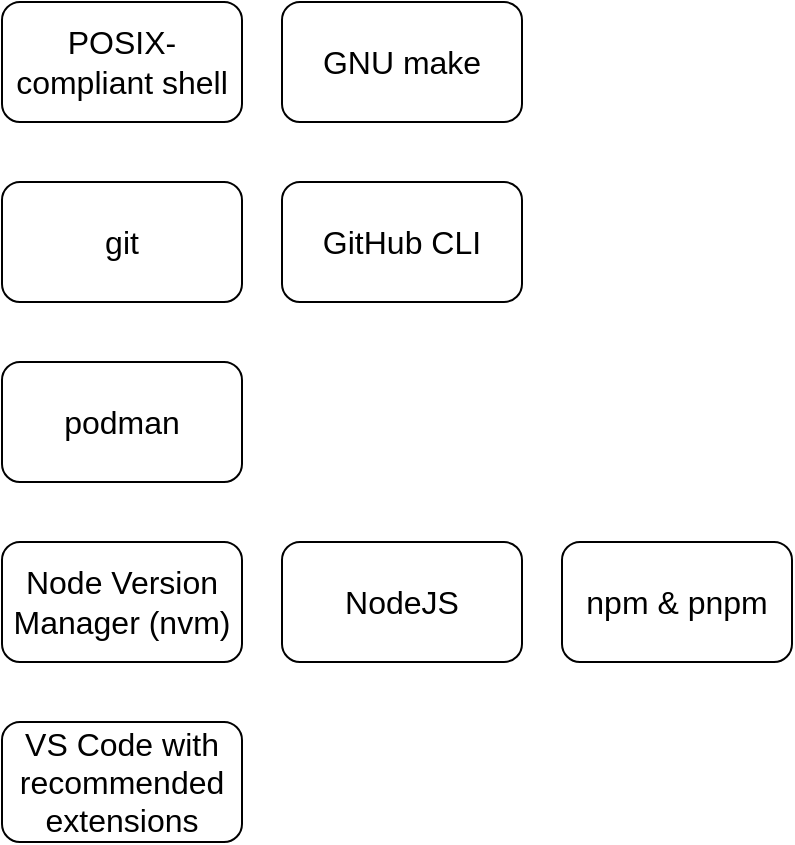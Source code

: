 <mxfile>
    <diagram id="CW7f_bTAO_coUOs3hszG" name="dev-setup">
        <mxGraphModel dx="868" dy="358" grid="1" gridSize="10" guides="1" tooltips="1" connect="1" arrows="1" fold="1" page="1" pageScale="1" pageWidth="850" pageHeight="1100" math="0" shadow="0">
            <root>
                <mxCell id="0"/>
                <mxCell id="1" parent="0"/>
                <mxCell id="2" value="POSIX-compliant shell" style="rounded=1;whiteSpace=wrap;html=1;fontSize=16;" parent="1" vertex="1">
                    <mxGeometry x="30" y="30" width="120" height="60" as="geometry"/>
                </mxCell>
                <mxCell id="3" value="GNU make" style="rounded=1;whiteSpace=wrap;html=1;fontSize=16;" parent="1" vertex="1">
                    <mxGeometry x="170" y="30" width="120" height="60" as="geometry"/>
                </mxCell>
                <mxCell id="4" value="Node Version Manager (nvm)" style="rounded=1;whiteSpace=wrap;html=1;fontSize=16;" parent="1" vertex="1">
                    <mxGeometry x="30" y="300" width="120" height="60" as="geometry"/>
                </mxCell>
                <mxCell id="5" value="podman" style="rounded=1;whiteSpace=wrap;html=1;fontSize=16;" parent="1" vertex="1">
                    <mxGeometry x="30" y="210" width="120" height="60" as="geometry"/>
                </mxCell>
                <mxCell id="15" style="edgeStyle=orthogonalEdgeStyle;html=1;entryX=0.5;entryY=1;entryDx=0;entryDy=0;entryPerimeter=0;fontSize=16;endArrow=block;endFill=0;strokeWidth=3;endSize=12;startSize=12;jumpSize=12;" parent="1" edge="1">
                    <mxGeometry relative="1" as="geometry">
                        <mxPoint x="480" y="260" as="targetPoint"/>
                    </mxGeometry>
                </mxCell>
                <mxCell id="17" value="VS Code with recommended extensions" style="rounded=1;whiteSpace=wrap;html=1;fontSize=16;" vertex="1" parent="1">
                    <mxGeometry x="30" y="390" width="120" height="60" as="geometry"/>
                </mxCell>
                <mxCell id="18" value="GitHub CLI" style="rounded=1;whiteSpace=wrap;html=1;fontSize=16;" vertex="1" parent="1">
                    <mxGeometry x="170" y="120" width="120" height="60" as="geometry"/>
                </mxCell>
                <mxCell id="19" value="git" style="rounded=1;whiteSpace=wrap;html=1;fontSize=16;" vertex="1" parent="1">
                    <mxGeometry x="30" y="120" width="120" height="60" as="geometry"/>
                </mxCell>
                <mxCell id="20" value="NodeJS" style="rounded=1;whiteSpace=wrap;html=1;fontSize=16;" vertex="1" parent="1">
                    <mxGeometry x="170" y="300" width="120" height="60" as="geometry"/>
                </mxCell>
                <mxCell id="21" value="npm &amp;amp; pnpm" style="rounded=1;whiteSpace=wrap;html=1;fontSize=16;" vertex="1" parent="1">
                    <mxGeometry x="310" y="300" width="115" height="60" as="geometry"/>
                </mxCell>
            </root>
        </mxGraphModel>
    </diagram>
</mxfile>
